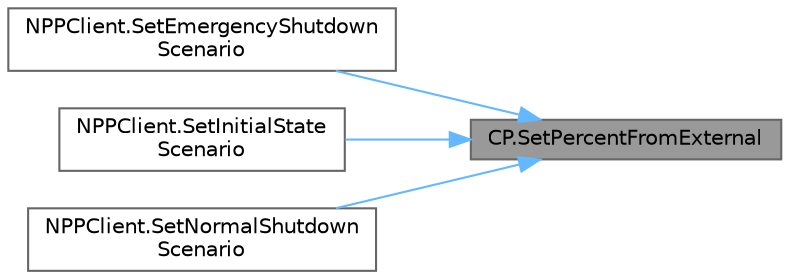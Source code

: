 digraph "CP.SetPercentFromExternal"
{
 // LATEX_PDF_SIZE
  bgcolor="transparent";
  edge [fontname=Helvetica,fontsize=10,labelfontname=Helvetica,labelfontsize=10];
  node [fontname=Helvetica,fontsize=10,shape=box,height=0.2,width=0.4];
  rankdir="RL";
  Node1 [id="Node000001",label="CP.SetPercentFromExternal",height=0.2,width=0.4,color="gray40", fillcolor="grey60", style="filled", fontcolor="black",tooltip="This method sets the percentage value of the switch based on an external input."];
  Node1 -> Node2 [id="edge1_Node000001_Node000002",dir="back",color="steelblue1",style="solid",tooltip=" "];
  Node2 [id="Node000002",label="NPPClient.SetEmergencyShutdown\lScenario",height=0.2,width=0.4,color="grey40", fillcolor="white", style="filled",URL="$class_n_p_p_client.html#a04c477b80b7cae1d9f808672102d05a9",tooltip="This method loads the emergency shutdown scenario."];
  Node1 -> Node3 [id="edge2_Node000001_Node000003",dir="back",color="steelblue1",style="solid",tooltip=" "];
  Node3 [id="Node000003",label="NPPClient.SetInitialState\lScenario",height=0.2,width=0.4,color="grey40", fillcolor="white", style="filled",URL="$class_n_p_p_client.html#ab483b9d598a2b44d142baa90e4aba643",tooltip="This method loads the normal startup scenario."];
  Node1 -> Node4 [id="edge3_Node000001_Node000004",dir="back",color="steelblue1",style="solid",tooltip=" "];
  Node4 [id="Node000004",label="NPPClient.SetNormalShutdown\lScenario",height=0.2,width=0.4,color="grey40", fillcolor="white", style="filled",URL="$class_n_p_p_client.html#aeb73c8dc8db1a00c535d18c51c49e8a9",tooltip="This method loads the normal shutdown scenario."];
}
